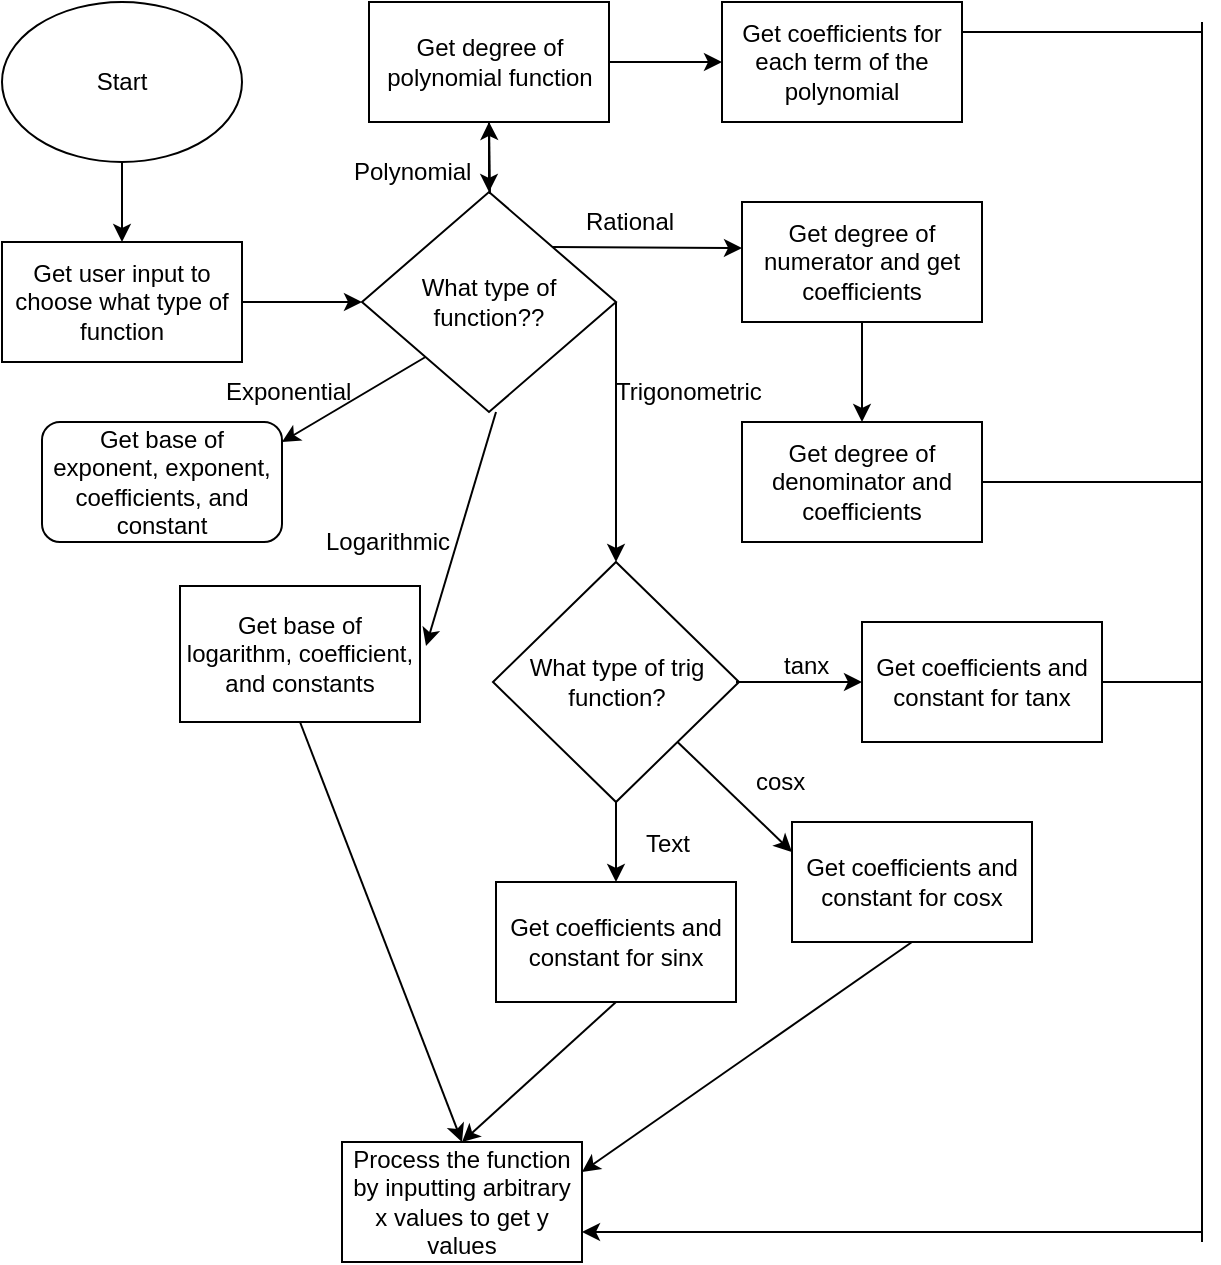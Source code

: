 <mxfile version="12.2.2" type="github" pages="1">
  <diagram id="Ebnv-GKzkVtxkwz2iY0m" name="Page-1">
    <mxGraphModel dx="854" dy="387" grid="1" gridSize="10" guides="1" tooltips="1" connect="1" arrows="1" fold="1" page="1" pageScale="1" pageWidth="827" pageHeight="1169" math="0" shadow="0">
      <root>
        <mxCell id="0"/>
        <mxCell id="1" parent="0"/>
        <mxCell id="JjqrXNdA9rt6CY1BIO7P-1" value="Start" style="ellipse;whiteSpace=wrap;html=1;" parent="1" vertex="1">
          <mxGeometry x="150" y="30" width="120" height="80" as="geometry"/>
        </mxCell>
        <mxCell id="1vBB7NY_RCICOXM90jw8-2" value="" style="endArrow=classic;html=1;exitX=0.5;exitY=1;exitDx=0;exitDy=0;entryX=0.5;entryY=0;entryDx=0;entryDy=0;" edge="1" parent="1" source="JjqrXNdA9rt6CY1BIO7P-1">
          <mxGeometry width="50" height="50" relative="1" as="geometry">
            <mxPoint x="280" y="140" as="sourcePoint"/>
            <mxPoint x="210" y="150" as="targetPoint"/>
          </mxGeometry>
        </mxCell>
        <mxCell id="1vBB7NY_RCICOXM90jw8-10" value="Get user input to choose what type of function" style="rounded=0;whiteSpace=wrap;html=1;" vertex="1" parent="1">
          <mxGeometry x="150" y="150" width="120" height="60" as="geometry"/>
        </mxCell>
        <mxCell id="1vBB7NY_RCICOXM90jw8-12" value="What type of function??" style="rhombus;whiteSpace=wrap;html=1;" vertex="1" parent="1">
          <mxGeometry x="330" y="125" width="127" height="110" as="geometry"/>
        </mxCell>
        <mxCell id="1vBB7NY_RCICOXM90jw8-14" value="" style="endArrow=classic;html=1;entryX=0;entryY=0.5;entryDx=0;entryDy=0;" edge="1" parent="1" target="1vBB7NY_RCICOXM90jw8-12">
          <mxGeometry width="50" height="50" relative="1" as="geometry">
            <mxPoint x="270" y="180" as="sourcePoint"/>
            <mxPoint x="320" y="130" as="targetPoint"/>
          </mxGeometry>
        </mxCell>
        <mxCell id="1vBB7NY_RCICOXM90jw8-18" value="" style="edgeStyle=orthogonalEdgeStyle;rounded=0;orthogonalLoop=1;jettySize=auto;html=1;" edge="1" parent="1" source="1vBB7NY_RCICOXM90jw8-15" target="1vBB7NY_RCICOXM90jw8-12">
          <mxGeometry relative="1" as="geometry"/>
        </mxCell>
        <mxCell id="1vBB7NY_RCICOXM90jw8-15" value="Get degree of polynomial function" style="rounded=0;whiteSpace=wrap;html=1;" vertex="1" parent="1">
          <mxGeometry x="333.5" y="30" width="120" height="60" as="geometry"/>
        </mxCell>
        <mxCell id="1vBB7NY_RCICOXM90jw8-17" value="" style="endArrow=classic;html=1;entryX=0.5;entryY=1;entryDx=0;entryDy=0;" edge="1" parent="1" target="1vBB7NY_RCICOXM90jw8-15">
          <mxGeometry width="50" height="50" relative="1" as="geometry">
            <mxPoint x="394" y="126" as="sourcePoint"/>
            <mxPoint x="200" y="260" as="targetPoint"/>
          </mxGeometry>
        </mxCell>
        <mxCell id="1vBB7NY_RCICOXM90jw8-19" value="" style="endArrow=classic;html=1;exitX=1;exitY=0;exitDx=0;exitDy=0;" edge="1" parent="1" source="1vBB7NY_RCICOXM90jw8-12">
          <mxGeometry width="50" height="50" relative="1" as="geometry">
            <mxPoint x="150" y="310" as="sourcePoint"/>
            <mxPoint x="520" y="153" as="targetPoint"/>
          </mxGeometry>
        </mxCell>
        <mxCell id="1vBB7NY_RCICOXM90jw8-20" value="" style="endArrow=classic;html=1;exitX=1;exitY=0.5;exitDx=0;exitDy=0;" edge="1" parent="1" source="1vBB7NY_RCICOXM90jw8-15">
          <mxGeometry width="50" height="50" relative="1" as="geometry">
            <mxPoint x="460" y="110" as="sourcePoint"/>
            <mxPoint x="510" y="60" as="targetPoint"/>
          </mxGeometry>
        </mxCell>
        <mxCell id="1vBB7NY_RCICOXM90jw8-21" value="Get coefficients for each term of the polynomial" style="rounded=0;whiteSpace=wrap;html=1;" vertex="1" parent="1">
          <mxGeometry x="510" y="30" width="120" height="60" as="geometry"/>
        </mxCell>
        <mxCell id="1vBB7NY_RCICOXM90jw8-24" value="Polynomial" style="text;html=1;resizable=0;points=[];autosize=1;align=left;verticalAlign=top;spacingTop=-4;" vertex="1" parent="1">
          <mxGeometry x="323.5" y="105" width="70" height="20" as="geometry"/>
        </mxCell>
        <mxCell id="1vBB7NY_RCICOXM90jw8-25" value="Rational" style="text;html=1;resizable=0;points=[];autosize=1;align=left;verticalAlign=top;spacingTop=-4;" vertex="1" parent="1">
          <mxGeometry x="440" y="130" width="60" height="20" as="geometry"/>
        </mxCell>
        <mxCell id="1vBB7NY_RCICOXM90jw8-26" value="Get degree of numerator and get coefficients" style="rounded=0;whiteSpace=wrap;html=1;" vertex="1" parent="1">
          <mxGeometry x="520" y="130" width="120" height="60" as="geometry"/>
        </mxCell>
        <mxCell id="1vBB7NY_RCICOXM90jw8-27" value="" style="endArrow=classic;html=1;exitX=0.5;exitY=1;exitDx=0;exitDy=0;" edge="1" parent="1" source="1vBB7NY_RCICOXM90jw8-26">
          <mxGeometry width="50" height="50" relative="1" as="geometry">
            <mxPoint x="560" y="240" as="sourcePoint"/>
            <mxPoint x="580" y="240" as="targetPoint"/>
          </mxGeometry>
        </mxCell>
        <mxCell id="1vBB7NY_RCICOXM90jw8-28" value="Get degree of denominator and coefficients" style="rounded=0;whiteSpace=wrap;html=1;" vertex="1" parent="1">
          <mxGeometry x="520" y="240" width="120" height="60" as="geometry"/>
        </mxCell>
        <mxCell id="1vBB7NY_RCICOXM90jw8-29" value="" style="endArrow=classic;html=1;exitX=1;exitY=0.5;exitDx=0;exitDy=0;" edge="1" parent="1" source="1vBB7NY_RCICOXM90jw8-12">
          <mxGeometry width="50" height="50" relative="1" as="geometry">
            <mxPoint x="150" y="370" as="sourcePoint"/>
            <mxPoint x="457" y="310" as="targetPoint"/>
          </mxGeometry>
        </mxCell>
        <mxCell id="1vBB7NY_RCICOXM90jw8-30" value="Trigonometric" style="text;html=1;resizable=0;points=[];autosize=1;align=left;verticalAlign=top;spacingTop=-4;" vertex="1" parent="1">
          <mxGeometry x="455" y="215" width="90" height="20" as="geometry"/>
        </mxCell>
        <mxCell id="1vBB7NY_RCICOXM90jw8-32" value="What type of trig function?" style="rhombus;whiteSpace=wrap;html=1;" vertex="1" parent="1">
          <mxGeometry x="395.5" y="310" width="123" height="120" as="geometry"/>
        </mxCell>
        <mxCell id="1vBB7NY_RCICOXM90jw8-33" value="" style="endArrow=classic;html=1;exitX=0.5;exitY=1;exitDx=0;exitDy=0;" edge="1" parent="1" source="1vBB7NY_RCICOXM90jw8-32">
          <mxGeometry width="50" height="50" relative="1" as="geometry">
            <mxPoint x="150" y="500" as="sourcePoint"/>
            <mxPoint x="457" y="470" as="targetPoint"/>
          </mxGeometry>
        </mxCell>
        <mxCell id="1vBB7NY_RCICOXM90jw8-34" value="Get coefficients and constant for sinx" style="rounded=0;whiteSpace=wrap;html=1;" vertex="1" parent="1">
          <mxGeometry x="397" y="470" width="120" height="60" as="geometry"/>
        </mxCell>
        <mxCell id="1vBB7NY_RCICOXM90jw8-35" value="Get coefficients and constant for cosx" style="rounded=0;whiteSpace=wrap;html=1;" vertex="1" parent="1">
          <mxGeometry x="545" y="440" width="120" height="60" as="geometry"/>
        </mxCell>
        <mxCell id="1vBB7NY_RCICOXM90jw8-36" value="&lt;span style=&quot;white-space: normal&quot;&gt;Get coefficients and constant for tanx&lt;/span&gt;" style="rounded=0;whiteSpace=wrap;html=1;" vertex="1" parent="1">
          <mxGeometry x="580" y="340" width="120" height="60" as="geometry"/>
        </mxCell>
        <mxCell id="1vBB7NY_RCICOXM90jw8-37" value="" style="endArrow=classic;html=1;exitX=1;exitY=1;exitDx=0;exitDy=0;entryX=0;entryY=0.25;entryDx=0;entryDy=0;" edge="1" parent="1" source="1vBB7NY_RCICOXM90jw8-32" target="1vBB7NY_RCICOXM90jw8-35">
          <mxGeometry width="50" height="50" relative="1" as="geometry">
            <mxPoint x="475" y="450" as="sourcePoint"/>
            <mxPoint x="525" y="400" as="targetPoint"/>
          </mxGeometry>
        </mxCell>
        <mxCell id="1vBB7NY_RCICOXM90jw8-45" value="" style="endArrow=classic;html=1;entryX=0;entryY=0.5;entryDx=0;entryDy=0;" edge="1" parent="1" target="1vBB7NY_RCICOXM90jw8-36">
          <mxGeometry width="50" height="50" relative="1" as="geometry">
            <mxPoint x="517" y="370" as="sourcePoint"/>
            <mxPoint x="567" y="320" as="targetPoint"/>
          </mxGeometry>
        </mxCell>
        <mxCell id="1vBB7NY_RCICOXM90jw8-46" value="tanx" style="text;html=1;resizable=0;points=[];autosize=1;align=left;verticalAlign=top;spacingTop=-4;" vertex="1" parent="1">
          <mxGeometry x="539" y="352" width="40" height="20" as="geometry"/>
        </mxCell>
        <mxCell id="1vBB7NY_RCICOXM90jw8-47" value="cosx&lt;br&gt;" style="text;html=1;resizable=0;points=[];autosize=1;align=left;verticalAlign=top;spacingTop=-4;" vertex="1" parent="1">
          <mxGeometry x="525" y="410" width="40" height="20" as="geometry"/>
        </mxCell>
        <mxCell id="1vBB7NY_RCICOXM90jw8-48" value="Text" style="text;html=1;resizable=0;points=[];autosize=1;align=left;verticalAlign=top;spacingTop=-4;" vertex="1" parent="1">
          <mxGeometry x="470" y="441" width="40" height="20" as="geometry"/>
        </mxCell>
        <mxCell id="1vBB7NY_RCICOXM90jw8-50" value="Get base of logarithm, coefficient, and constants" style="rounded=0;whiteSpace=wrap;html=1;" vertex="1" parent="1">
          <mxGeometry x="239" y="322" width="120" height="68" as="geometry"/>
        </mxCell>
        <mxCell id="1vBB7NY_RCICOXM90jw8-52" value="" style="endArrow=classic;html=1;exitX=0.5;exitY=1;exitDx=0;exitDy=0;entryX=1;entryY=0.5;entryDx=0;entryDy=0;" edge="1" parent="1">
          <mxGeometry width="50" height="50" relative="1" as="geometry">
            <mxPoint x="397" y="235" as="sourcePoint"/>
            <mxPoint x="362" y="352" as="targetPoint"/>
          </mxGeometry>
        </mxCell>
        <mxCell id="1vBB7NY_RCICOXM90jw8-53" value="Logarithmic" style="text;html=1;resizable=0;points=[];autosize=1;align=left;verticalAlign=top;spacingTop=-4;" vertex="1" parent="1">
          <mxGeometry x="310" y="290" width="80" height="20" as="geometry"/>
        </mxCell>
        <mxCell id="1vBB7NY_RCICOXM90jw8-55" value="" style="endArrow=classic;html=1;exitX=0;exitY=1;exitDx=0;exitDy=0;" edge="1" parent="1" source="1vBB7NY_RCICOXM90jw8-12">
          <mxGeometry width="50" height="50" relative="1" as="geometry">
            <mxPoint x="310" y="270" as="sourcePoint"/>
            <mxPoint x="290" y="250" as="targetPoint"/>
          </mxGeometry>
        </mxCell>
        <mxCell id="1vBB7NY_RCICOXM90jw8-56" value="Get base of exponent, exponent, coefficients, and constant" style="rounded=1;whiteSpace=wrap;html=1;" vertex="1" parent="1">
          <mxGeometry x="170" y="240" width="120" height="60" as="geometry"/>
        </mxCell>
        <mxCell id="1vBB7NY_RCICOXM90jw8-57" value="Exponential" style="text;html=1;resizable=0;points=[];autosize=1;align=left;verticalAlign=top;spacingTop=-4;" vertex="1" parent="1">
          <mxGeometry x="260" y="215" width="80" height="20" as="geometry"/>
        </mxCell>
        <mxCell id="1vBB7NY_RCICOXM90jw8-58" value="Process the function by inputting arbitrary x values to get y values" style="rounded=0;whiteSpace=wrap;html=1;" vertex="1" parent="1">
          <mxGeometry x="320" y="600" width="120" height="60" as="geometry"/>
        </mxCell>
        <mxCell id="1vBB7NY_RCICOXM90jw8-59" value="" style="endArrow=classic;html=1;exitX=0.5;exitY=1;exitDx=0;exitDy=0;entryX=0.5;entryY=0;entryDx=0;entryDy=0;" edge="1" parent="1" source="1vBB7NY_RCICOXM90jw8-50" target="1vBB7NY_RCICOXM90jw8-58">
          <mxGeometry width="50" height="50" relative="1" as="geometry">
            <mxPoint x="150" y="730" as="sourcePoint"/>
            <mxPoint x="350" y="590" as="targetPoint"/>
          </mxGeometry>
        </mxCell>
        <mxCell id="1vBB7NY_RCICOXM90jw8-61" value="" style="endArrow=classic;html=1;exitX=0.5;exitY=1;exitDx=0;exitDy=0;entryX=0.5;entryY=0;entryDx=0;entryDy=0;" edge="1" parent="1" source="1vBB7NY_RCICOXM90jw8-34" target="1vBB7NY_RCICOXM90jw8-58">
          <mxGeometry width="50" height="50" relative="1" as="geometry">
            <mxPoint x="150" y="730" as="sourcePoint"/>
            <mxPoint x="200" y="680" as="targetPoint"/>
          </mxGeometry>
        </mxCell>
        <mxCell id="1vBB7NY_RCICOXM90jw8-62" value="" style="endArrow=classic;html=1;exitX=0.5;exitY=1;exitDx=0;exitDy=0;entryX=1;entryY=0.25;entryDx=0;entryDy=0;" edge="1" parent="1" source="1vBB7NY_RCICOXM90jw8-35" target="1vBB7NY_RCICOXM90jw8-58">
          <mxGeometry width="50" height="50" relative="1" as="geometry">
            <mxPoint x="150" y="730" as="sourcePoint"/>
            <mxPoint x="200" y="680" as="targetPoint"/>
          </mxGeometry>
        </mxCell>
        <mxCell id="1vBB7NY_RCICOXM90jw8-63" value="" style="endArrow=classic;html=1;entryX=1;entryY=0.75;entryDx=0;entryDy=0;" edge="1" parent="1" target="1vBB7NY_RCICOXM90jw8-58">
          <mxGeometry width="50" height="50" relative="1" as="geometry">
            <mxPoint x="750" y="645" as="sourcePoint"/>
            <mxPoint x="750" y="350" as="targetPoint"/>
          </mxGeometry>
        </mxCell>
        <mxCell id="1vBB7NY_RCICOXM90jw8-67" value="" style="endArrow=none;html=1;exitX=1;exitY=0.25;exitDx=0;exitDy=0;" edge="1" parent="1" source="1vBB7NY_RCICOXM90jw8-21">
          <mxGeometry width="50" height="50" relative="1" as="geometry">
            <mxPoint x="640" y="80" as="sourcePoint"/>
            <mxPoint x="750" y="45" as="targetPoint"/>
          </mxGeometry>
        </mxCell>
        <mxCell id="1vBB7NY_RCICOXM90jw8-70" value="" style="endArrow=none;html=1;exitX=1;exitY=0.5;exitDx=0;exitDy=0;" edge="1" parent="1" source="1vBB7NY_RCICOXM90jw8-28">
          <mxGeometry width="50" height="50" relative="1" as="geometry">
            <mxPoint x="650" y="300" as="sourcePoint"/>
            <mxPoint x="750" y="270" as="targetPoint"/>
          </mxGeometry>
        </mxCell>
        <mxCell id="1vBB7NY_RCICOXM90jw8-72" value="" style="endArrow=none;html=1;exitX=1;exitY=0.5;exitDx=0;exitDy=0;" edge="1" parent="1" source="1vBB7NY_RCICOXM90jw8-36">
          <mxGeometry width="50" height="50" relative="1" as="geometry">
            <mxPoint x="700" y="400" as="sourcePoint"/>
            <mxPoint x="750" y="370" as="targetPoint"/>
          </mxGeometry>
        </mxCell>
        <mxCell id="1vBB7NY_RCICOXM90jw8-74" value="" style="endArrow=none;html=1;" edge="1" parent="1">
          <mxGeometry width="50" height="50" relative="1" as="geometry">
            <mxPoint x="750" y="650" as="sourcePoint"/>
            <mxPoint x="750" y="40" as="targetPoint"/>
          </mxGeometry>
        </mxCell>
      </root>
    </mxGraphModel>
  </diagram>
</mxfile>
